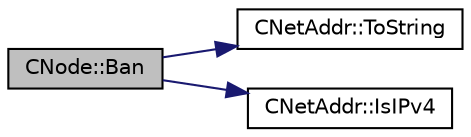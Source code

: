 digraph "CNode::Ban"
{
  edge [fontname="Helvetica",fontsize="10",labelfontname="Helvetica",labelfontsize="10"];
  node [fontname="Helvetica",fontsize="10",shape=record];
  rankdir="LR";
  Node32 [label="CNode::Ban",height=0.2,width=0.4,color="black", fillcolor="grey75", style="filled", fontcolor="black"];
  Node32 -> Node33 [color="midnightblue",fontsize="10",style="solid",fontname="Helvetica"];
  Node33 [label="CNetAddr::ToString",height=0.2,width=0.4,color="black", fillcolor="white", style="filled",URL="$d3/dc3/class_c_net_addr.html#a474ea3874554fe3b79f607fdef97c243"];
  Node32 -> Node34 [color="midnightblue",fontsize="10",style="solid",fontname="Helvetica"];
  Node34 [label="CNetAddr::IsIPv4",height=0.2,width=0.4,color="black", fillcolor="white", style="filled",URL="$d3/dc3/class_c_net_addr.html#a7021b79e9a33c342b68db09dbb6c2293"];
}
